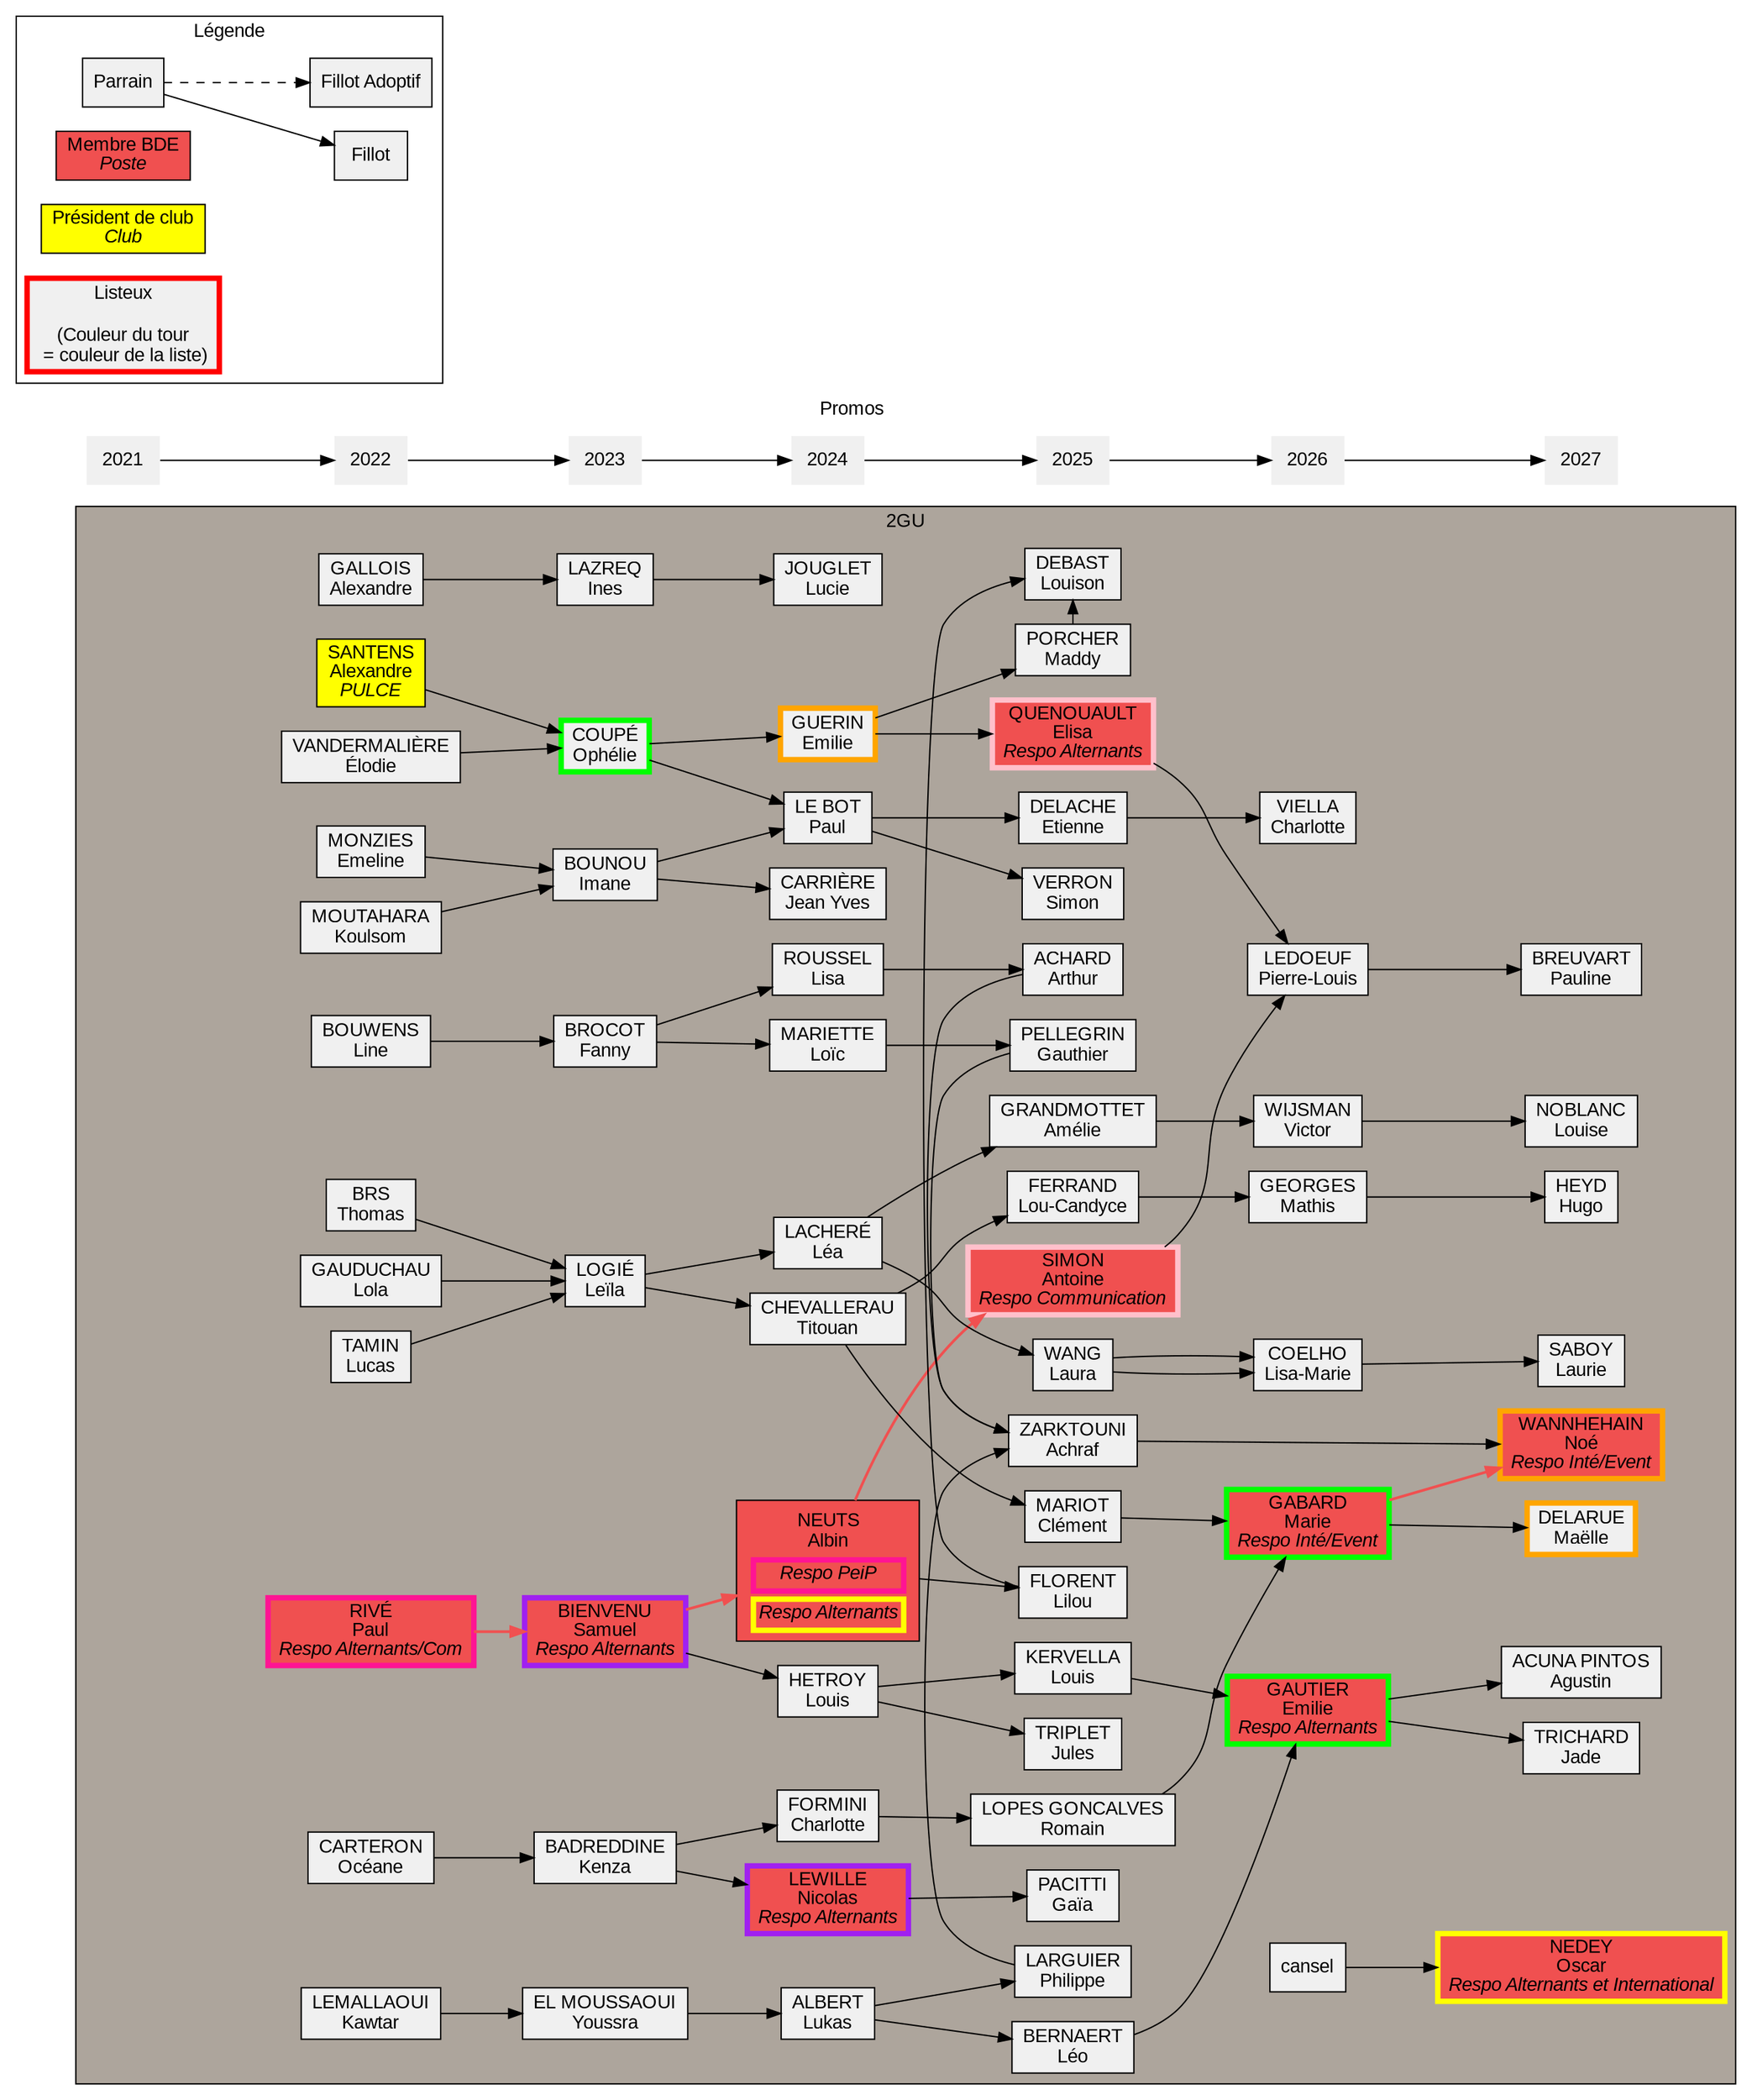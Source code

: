 digraph GGU {
	graph [
		charset = "UTF-8";
		style = filled;
		fontname = "Arial";
	];

	node [
		shape = box;
		style = filled;
		fillcolor = "#f0f0f0";
		fontname = "Arial";
	];

	rankdir = LR;



	subgraph cluster_2GU {
		label = "2GU";
		fillcolor = "#ada59c";
		{ rank="same";
			tes 			[color = "#ada59c" fillcolor = "#ada59c" fontcolor = "#ada59c"];
		}
		{ rank="same";
			alexandregall	[label = "GALLOIS\nAlexandre"];
			alexandresant	[label = <SANTENS<BR/>Alexandre<BR/><I>PULCE</I>> fillcolor="yellow"];
			elodievan	[label = "VANDERMALIÈRE\nÉlodie"];
			emelinemonz	[label = "MONZIES\nEmeline"];
			kawtarlem	[label = "LEMALLAOUI\nKawtar"];
			koulsommouta	[label = "MOUTAHARA\nKoulsom"];
			linebouw	[label = "BOUWENS\nLine"];
			lolagaudu	[label = "GAUDUCHAU\nLola"];
			lucastam	[label = "TAMIN\nLucas"];
			oceanecarte	[label = "CARTERON\nOcéane"];
			paulrive	[label = <RIVÉ<BR/>Paul<BR/><I>Respo Alternants/Com</I>> fillcolor="#f05050" penwidth=4 color="deeppink"];
			thomasbrs	[label = "BRS\nThomas"];
		}
			tes-> thomasbrs [penwidth=2 color = "invis"];
		{ rank="same";
			fannybroc	[label = "BROCOT\nFanny"];
			imanebounou	[label = "BOUNOU\nImane"];
			ineslazre	[label = "LAZREQ\nInes"];
			kenzabad	[label = "BADREDDINE\nKenza"];
			leilalogi	[label = "LOGIÉ\nLeïla"];
			opheliecoup	[label = "COUPÉ\nOphélie" penwidth=4 color="green"];
			samuelbienv	[label = <BIENVENU<BR/>Samuel<BR/><I>Respo Alternants</I>> fillcolor="#f05050" penwidth=4 color="purple"];
			youssraelmou	[label = "EL MOUSSAOUI\nYoussra"];
		}
		alexandregall -> ineslazre;
		alexandresant -> opheliecoup;
		elodievan -> opheliecoup;
		emelinemonz -> imanebounou;
		kawtarlem -> youssraelmou;
		koulsommouta -> imanebounou;
		linebouw -> fannybroc;
		lolagaudu -> leilalogi;
		lucastam -> leilalogi;
		oceanecarte -> kenzabad;
		paulrive -> samuelbienv [penwidth=2 color = "#f05050"];
		thomasbrs -> leilalogi;

		{ rank="same";
			albinneu	[label = <<table border="0">
							<tr><td border="0">NEUTS<BR/>Albin</td></tr>
							<tr><td border="4" color="deeppink"><I>Respo PeiP</I></td></tr>
							<tr><td border="4" color="yellow"><I>Respo Alternants</I></td></tr>
						</table>> fillcolor="#f05050"];
			charlottefor	[label = "FORMINI\nCharlotte"];
			emilieguer	[label = "GUERIN\nEmilie" penwidth=4 color="orange"];
			jeanyvescarr	[label = "CARRIÈRE\nJean Yves"];
			lealachere	[label = "LACHERÉ\nLéa"];
			lisarouss	[label = "ROUSSEL\nLisa"];
			loicmariet	[label = "MARIETTE\nLoïc"];
			louishetr	[label = "HETROY\nLouis"];
			luciejougl	[label = "JOUGLET\nLucie"];
			lukasalb	[label = "ALBERT\nLukas"];
			nicolaslew	[label = <LEWILLE<BR/>Nicolas<BR/><I>Respo Alternants</I>> penwidth=4 fillcolor="#f05050" color="purple"];
			paullebo	[label = "LE BOT\nPaul"];
			titouancheva	[label = "CHEVALLERAU\nTitouan"];
		}
		fannybroc -> lisarouss;
		fannybroc -> loicmariet;
		imanebounou -> jeanyvescarr;
		imanebounou -> paullebo;
		ineslazre -> luciejougl;
		kenzabad -> charlottefor;
		kenzabad -> nicolaslew;
		leilalogi -> lealachere;
		leilalogi -> titouancheva;
		opheliecoup -> emilieguer;
		opheliecoup -> paullebo;
		samuelbienv -> albinneu [penwidth=2 color = "#f05050"];
		samuelbienv -> louishetr;
		youssraelmou -> lukasalb;
		{ rank = "same";
			antoinesim [label = <SIMON<BR/>Antoine<BR/><I>Respo Communication</I>> fillcolor="#f05050" penwidth=4 color="pink"];
			lilouflo   [label = "FLORENT\nLilou"];
			louiskerv  [label = "KERVELLA\nLouis"];
			julestrip  [label = "TRIPLET\nJules"];
			gaiapaci   [label = "PACITTI\nGaïa"];
			romainlop  [label = "LOPES GONCALVES\nRomain"];
			maddyporc  [label = "PORCHER\nMaddy"];
			elisaquen  [label = <QUENOUAULT<BR/>Elisa<BR/><I>Respo Alternants</I>> fillcolor="#f05050" penwidth=4 color="pink"];
			etiennedel [label = "DELACHE\nEtienne"];
			simonverr  [label = "VERRON\nSimon"];
			arthurach  [label = "ACHARD\nArthur"];
			gauthierpl [label = "PELLEGRIN\nGauthier"];
			ameliegra  [label = "GRANDMOTTET\nAmélie"];
			laurawan   [label = "WANG\nLaura"];
			clementmar [label = "MARIOT\nClément"];
			loucandyce [label = "FERRAND\nLou-Candyce"];
			phillippela [label = "LARGUIER\nPhilippe"];
			leobernae    [label = "BERNAERT\nLéo"];
			ldebast  [label = "DEBAST\nLouison"];
			azarktouni [label = "ZARKTOUNI\nAchraf"];

		}
			albinneu -> antoinesim [penwidth=2 color = "#f05050"];
			albinneu -> lilouflo;
			louishetr -> louiskerv;
			louishetr -> julestrip;
			nicolaslew -> gaiapaci;
			charlottefor -> romainlop;
			emilieguer -> maddyporc;
			emilieguer -> elisaquen;
			paullebo -> etiennedel;
			paullebo -> simonverr;
			lisarouss -> arthurach;
			loicmariet -> gauthierpl;
			lealachere -> ameliegra;
			lealachere -> laurawan;
			titouancheva -> clementmar;
			titouancheva -> loucandyce;
			lukasalb -> phillippela;
        	lukasalb -> leobernae;
		{ rank = "same";
			pledoeuf  	[label = "LEDOEUF\nPierre-Louis"];
			egautier 	[label = <GAUTIER<BR/>Emilie<BR/><I>Respo Alternants</I>> fillcolor="#f05050" penwidth=4 color="green"];
			cviella  	[label = "VIELLA\nCharlotte"];
			mgeorges 	[label = "GEORGES\nMathis"];
			vwijsman	[label = "WIJSMAN\nVictor"];
			lcoelho    	[label = "COELHO\nLisa-Marie"];
			mgabard 	[label = <GABARD<BR/>Marie<BR/><I>Respo Inté/Event</I>> fillcolor="#f05050" penwidth=4 color="green"];
		}
		antoinesim->pledoeuf;
		lilouflo->ldebast;
		louiskerv->egautier;
		romainlop->mgabard;
		maddyporc->ldebast;
		elisaquen->pledoeuf;
		etiennedel->cviella;
		arthurach->azarktouni;
		ameliegra->vwijsman;
		laurawan->lcoelho;
		clementmar->mgabard;
		loucandyce->mgeorges;
		phillippela->azarktouni;
		gauthierpl->azarktouni;
		leobernae->egautier;
		{ rank = "same";//2027
			aacunapi  	[label = "ACUNA PINTOS\nAgustin"];
			onedey 	[label = <NEDEY<BR/>Oscar<BR/><I>Respo Alternants et International</I>>, fillcolor="#f05050", penwidth=4, color="yellow"];
			mdelarue 	[label = <DELARUE<BR/>Maëlle<BR/>>, penwidth=4, color="orange"];
			jtrichar  	[label = "TRICHARD\nJade"];
			pbreuvar 	[label = "BREUVART\nPauline"];
			lsaboy	[label = "SABOY\nLaurie"];
			lnoblanc    	[label = "NOBLANC\nLouise"];
			hheyd    	[label = "HEYD\nHugo"];
			nwannhen 	[label = <WANNHEHAIN<BR/>Noé<BR/><I>Respo Inté/Event</I>>, fillcolor="#f05050", penwidth=4, color="orange"];
		}
		egautier->aacunapi;
		egautier->jtrichar;
		pledoeuf->pbreuvar;
		cansel->onedey;
		mgabard->mdelarue;
		lcoelho->lsaboy;
		vwijsman->lnoblanc;
		mgabard->nwannhen [penwidth=2 color = "#f05050"];
		azarktouni->nwannhen;
		laurawan->lcoelho;
		mgeorges->hheyd;

        { rank = "same";
			invis1 [style=invis];
        }
	}
	subgraph cluster_promos {
		label = "Promos";
		penwidth = 0;
		color = none;
		node [shape = none];

		"2021" -> "2022" -> "2023" -> "2024" -> "2025" -> "2026" -> "2027";
	}
	subgraph cluster_legende {
		label = "Légende";
		fillcolor = none;

		leg_parrain	[label = "Parrain"];
		leg_fillot	[label = "Fillot"];
		leg_fillotadop	[label = "Fillot Adoptif"];
		leg_BDE		[label = <Membre BDE<BR/><I>Poste</I>> fillcolor="#f05050"];
		leg_prez	[label = <Président de club<BR/><I>Club</I>> fillcolor="yellow"];
		leg_listeux	[label = "Listeux\n\n(Couleur du tour\n = couleur de la liste)" penwidth=4 color="red"];

		leg_parrain -> leg_fillot;
		leg_parrain -> leg_fillotadop [style = "dashed"];
	}

}

